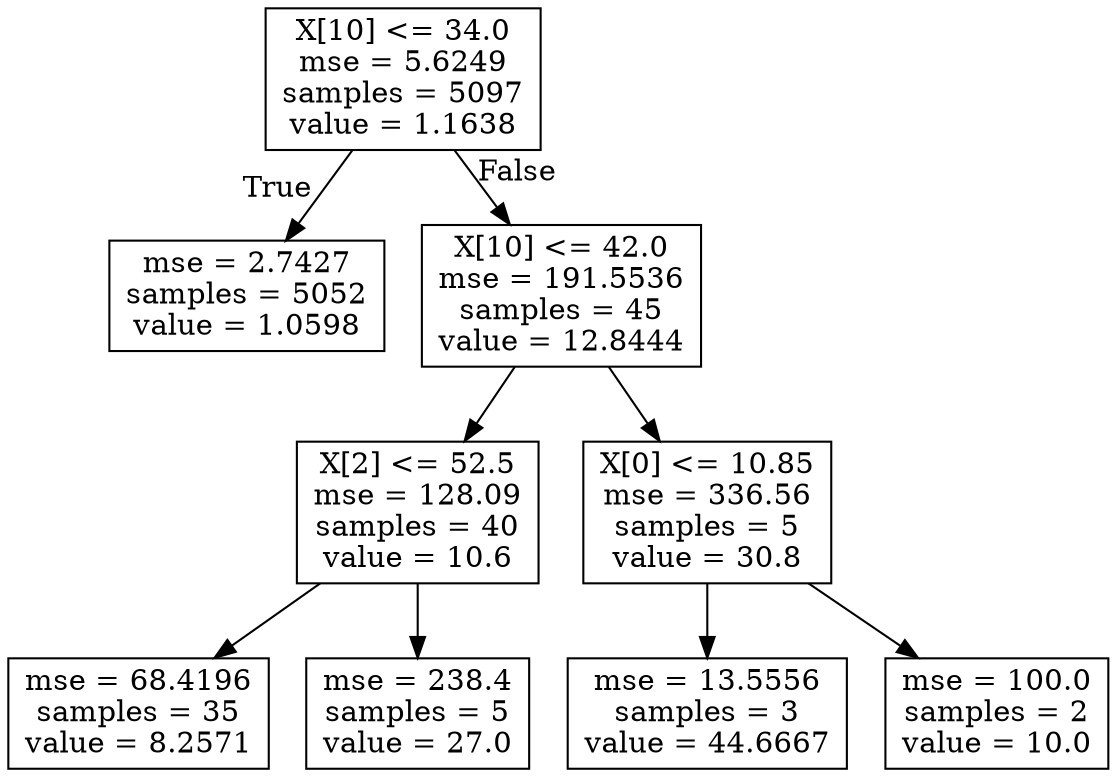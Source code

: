 digraph Tree {
node [shape=box] ;
0 [label="X[10] <= 34.0\nmse = 5.6249\nsamples = 5097\nvalue = 1.1638"] ;
1 [label="mse = 2.7427\nsamples = 5052\nvalue = 1.0598"] ;
0 -> 1 [labeldistance=2.5, labelangle=45, headlabel="True"] ;
2 [label="X[10] <= 42.0\nmse = 191.5536\nsamples = 45\nvalue = 12.8444"] ;
0 -> 2 [labeldistance=2.5, labelangle=-45, headlabel="False"] ;
3 [label="X[2] <= 52.5\nmse = 128.09\nsamples = 40\nvalue = 10.6"] ;
2 -> 3 ;
5 [label="mse = 68.4196\nsamples = 35\nvalue = 8.2571"] ;
3 -> 5 ;
6 [label="mse = 238.4\nsamples = 5\nvalue = 27.0"] ;
3 -> 6 ;
4 [label="X[0] <= 10.85\nmse = 336.56\nsamples = 5\nvalue = 30.8"] ;
2 -> 4 ;
7 [label="mse = 13.5556\nsamples = 3\nvalue = 44.6667"] ;
4 -> 7 ;
8 [label="mse = 100.0\nsamples = 2\nvalue = 10.0"] ;
4 -> 8 ;
}